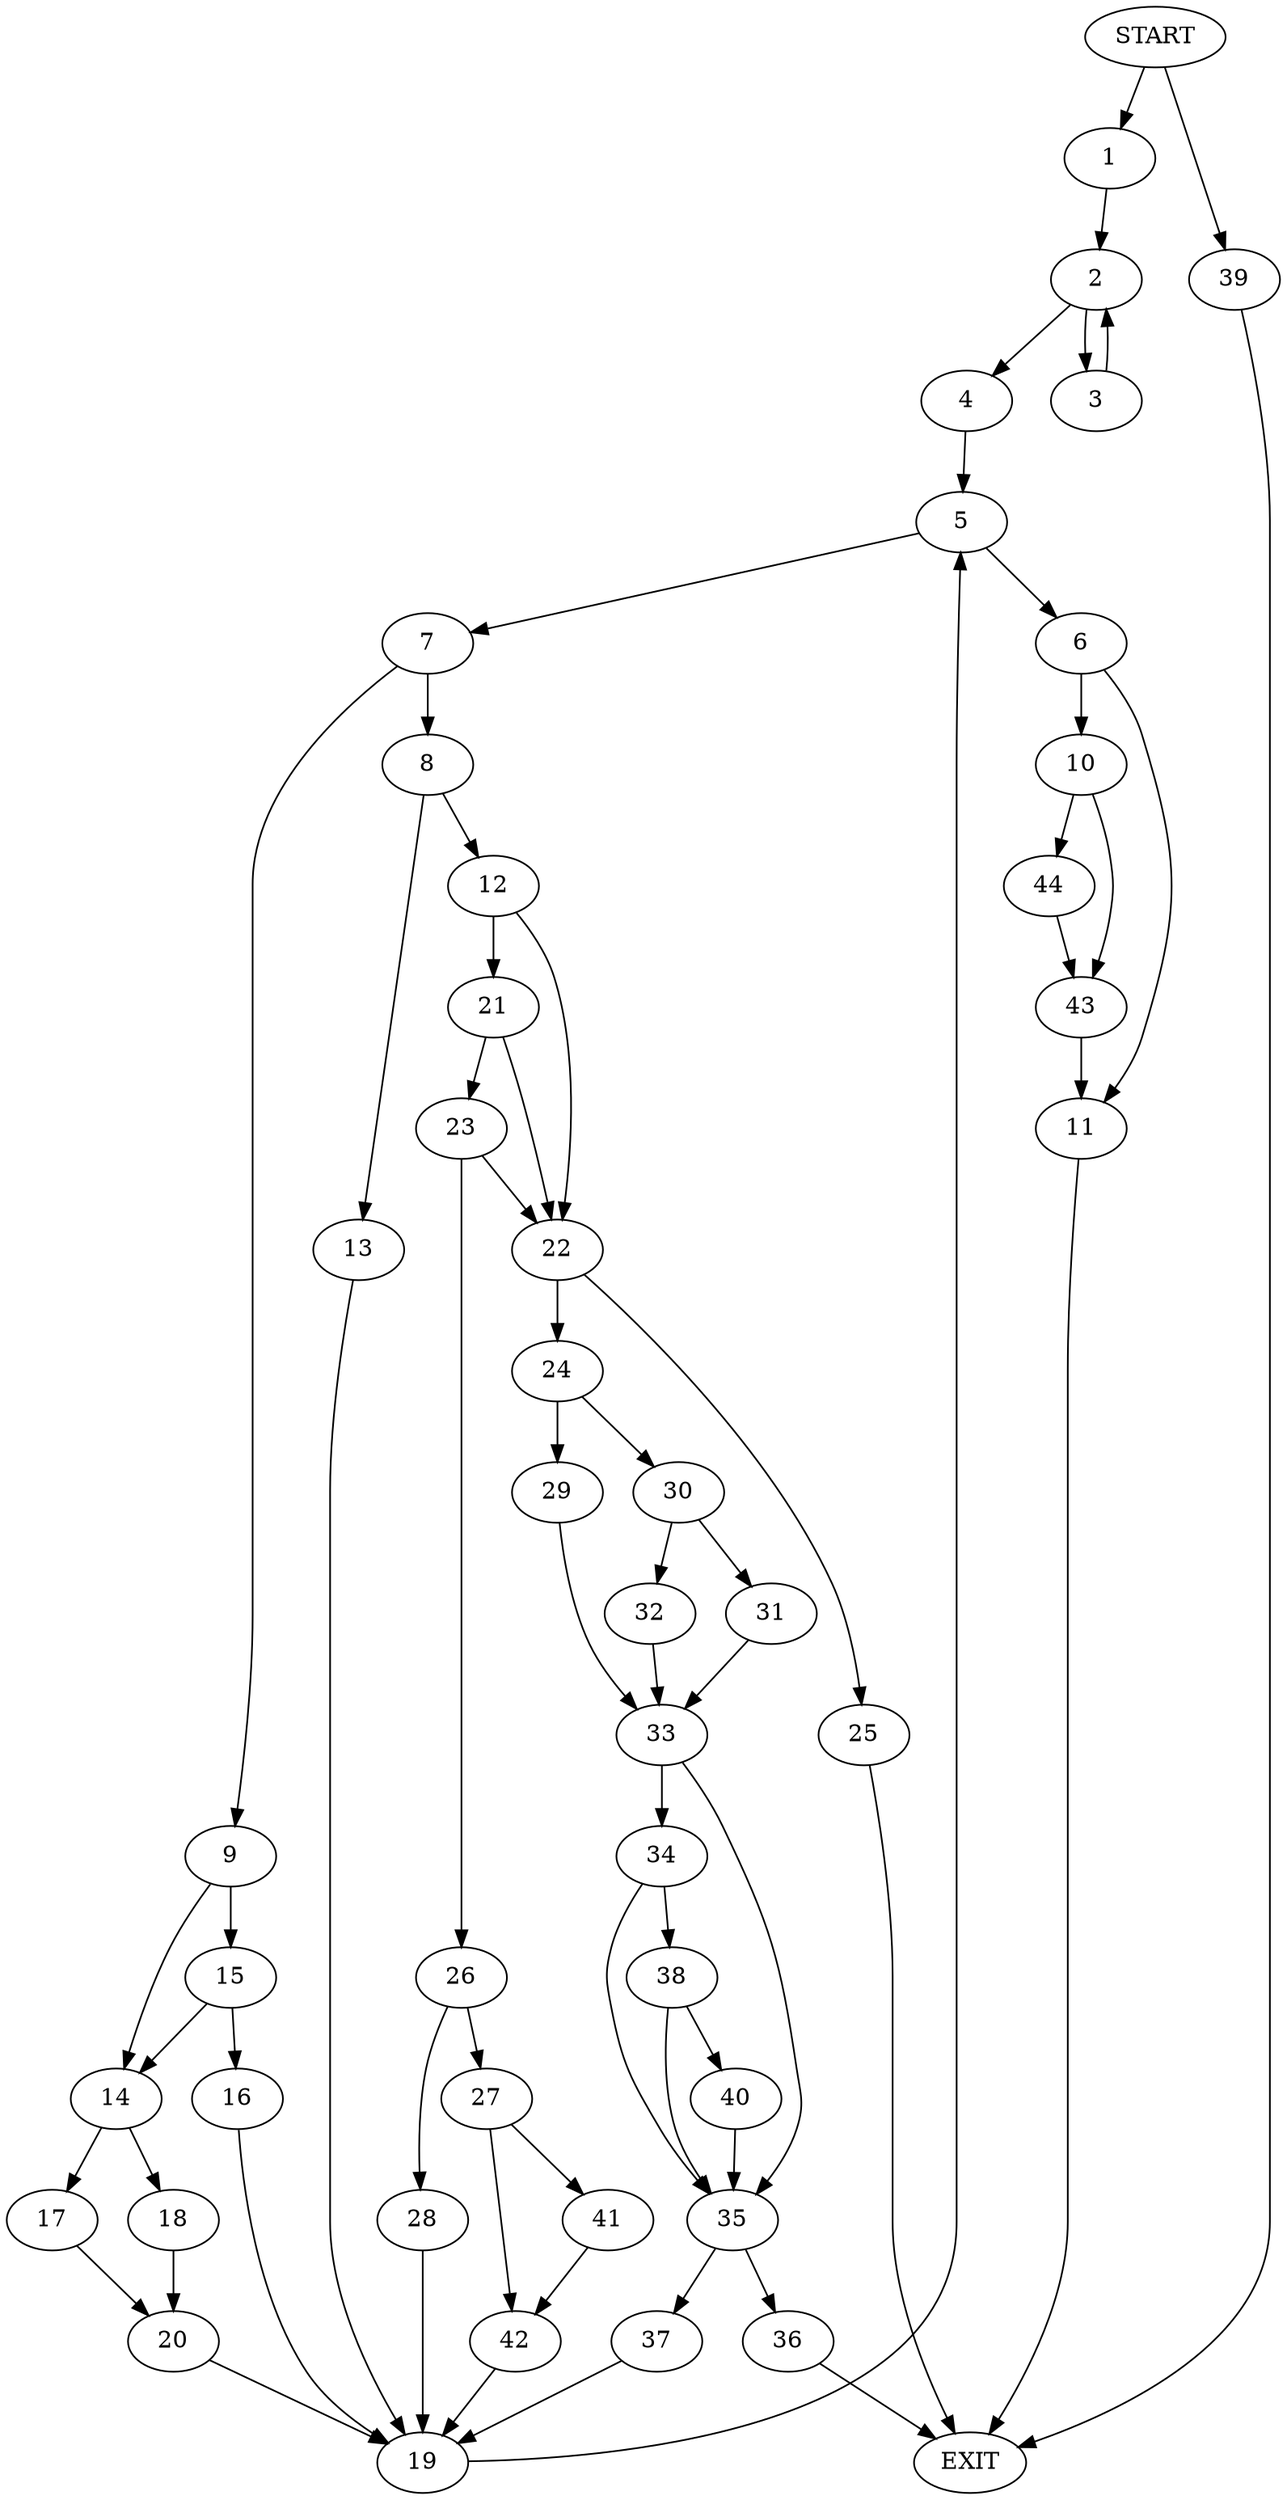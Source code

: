digraph {
0 [label="START"]
45 [label="EXIT"]
0 -> 1
1 -> 2
2 -> 3
2 -> 4
3 -> 2
4 -> 5
5 -> 6
5 -> 7
7 -> 8
7 -> 9
6 -> 10
6 -> 11
8 -> 12
8 -> 13
9 -> 14
9 -> 15
15 -> 14
15 -> 16
14 -> 17
14 -> 18
16 -> 19
19 -> 5
17 -> 20
18 -> 20
20 -> 19
13 -> 19
12 -> 21
12 -> 22
21 -> 22
21 -> 23
22 -> 24
22 -> 25
23 -> 26
23 -> 22
26 -> 27
26 -> 28
25 -> 45
24 -> 29
24 -> 30
30 -> 31
30 -> 32
29 -> 33
33 -> 34
33 -> 35
31 -> 33
32 -> 33
35 -> 36
35 -> 37
34 -> 35
34 -> 38
0 -> 39
39 -> 45
38 -> 35
38 -> 40
40 -> 35
36 -> 45
37 -> 19
27 -> 41
27 -> 42
28 -> 19
41 -> 42
42 -> 19
10 -> 43
10 -> 44
11 -> 45
44 -> 43
43 -> 11
}
